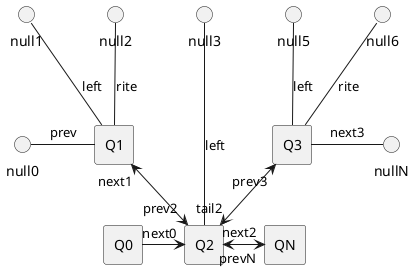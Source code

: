 @startuml

rectangle Q0

rectangle Q1
rectangle Q2
rectangle Q3

rectangle QN

Q1 -left-() null0:prev


Q1  -up-() null1:"left"
Q1  -up-() null2:"rite"


Q0 "next0" -right-> Q2

Q1 "next1" <-down-> "prev2" Q2

Q2  --up-() null3:"left"

Q2 "tail2" <-up-> "prev3" Q3

Q2 "next2" <-right-> "prevN" QN

Q3  -up-() null5:"left"
Q3  -up-() null6:"rite"

Q3  -right-() nullN:next3

Q1 -[hidden]- Q0
Q3 -[hidden]- QN
@enduml